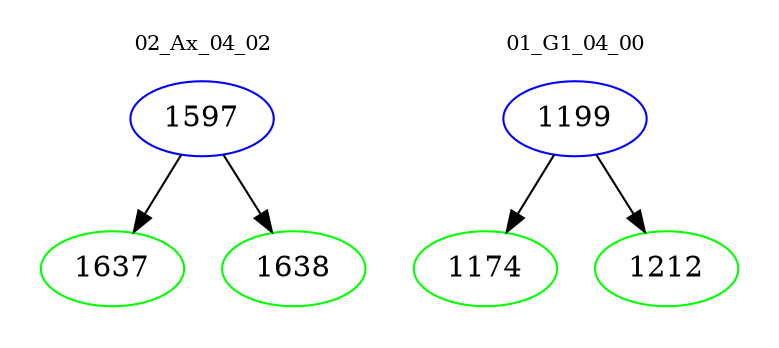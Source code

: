 digraph{
subgraph cluster_0 {
color = white
label = "02_Ax_04_02";
fontsize=10;
T0_1597 [label="1597", color="blue"]
T0_1597 -> T0_1637 [color="black"]
T0_1637 [label="1637", color="green"]
T0_1597 -> T0_1638 [color="black"]
T0_1638 [label="1638", color="green"]
}
subgraph cluster_1 {
color = white
label = "01_G1_04_00";
fontsize=10;
T1_1199 [label="1199", color="blue"]
T1_1199 -> T1_1174 [color="black"]
T1_1174 [label="1174", color="green"]
T1_1199 -> T1_1212 [color="black"]
T1_1212 [label="1212", color="green"]
}
}
